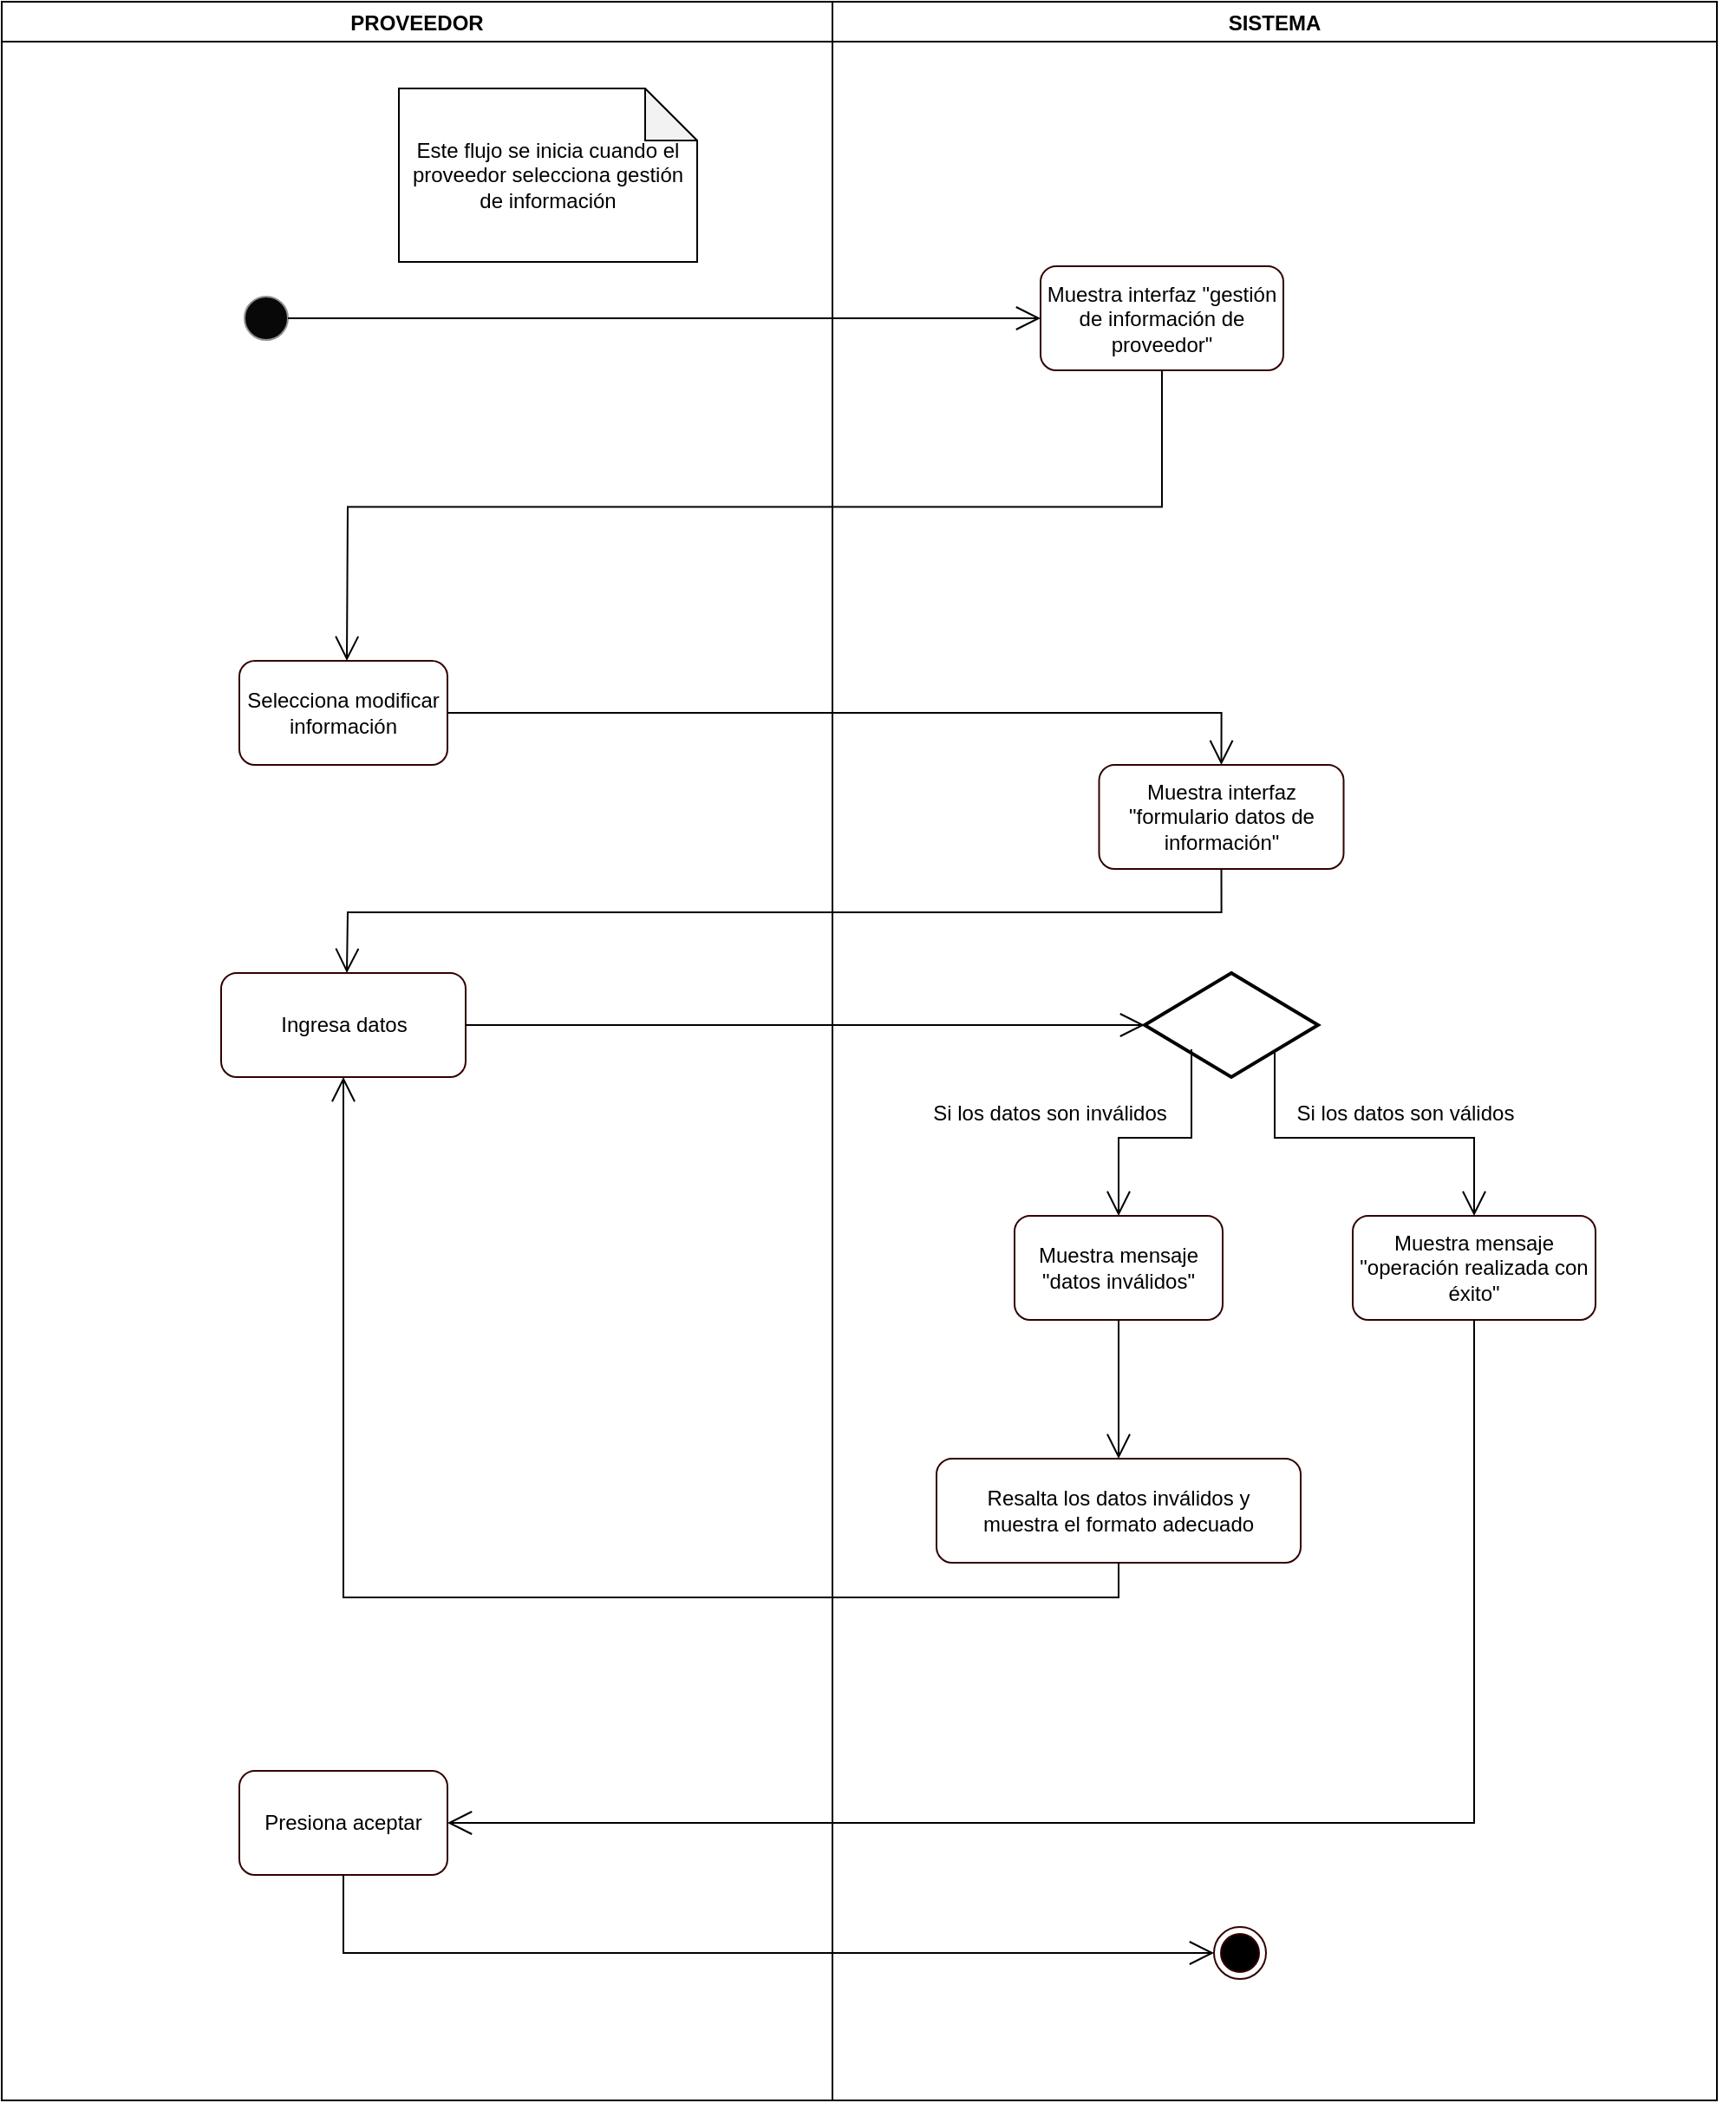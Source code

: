 <mxfile version="13.1.14" type="device"><diagram id="686NXosVufgYnWfXuDgi" name="Page-1"><mxGraphModel dx="1564" dy="11997" grid="1" gridSize="10" guides="1" tooltips="1" connect="1" arrows="1" fold="1" page="1" pageScale="1" pageWidth="827" pageHeight="1169" math="0" shadow="0"><root><mxCell id="0"/><mxCell id="1" parent="0"/><mxCell id="a0hUE-KFZvBC4ZBT25v0-1" value="PROVEEDOR" style="swimlane;gradientColor=none;" vertex="1" parent="1"><mxGeometry x="41" y="-10480" width="479" height="1210" as="geometry"/></mxCell><mxCell id="a0hUE-KFZvBC4ZBT25v0-2" value="" style="ellipse;whiteSpace=wrap;html=1;aspect=fixed;strokeColor=#919191;fillColor=#080808;gradientColor=none;" vertex="1" parent="a0hUE-KFZvBC4ZBT25v0-1"><mxGeometry x="140" y="170" width="25" height="25" as="geometry"/></mxCell><mxCell id="a0hUE-KFZvBC4ZBT25v0-3" value="Este flujo se inicia cuando el proveedor selecciona gestión de información" style="shape=note;whiteSpace=wrap;html=1;backgroundOutline=1;darkOpacity=0.05;" vertex="1" parent="a0hUE-KFZvBC4ZBT25v0-1"><mxGeometry x="229" y="50" width="172" height="100" as="geometry"/></mxCell><mxCell id="a0hUE-KFZvBC4ZBT25v0-4" value="" style="group" vertex="1" connectable="0" parent="a0hUE-KFZvBC4ZBT25v0-1"><mxGeometry x="29" y="300" width="417.5" height="760" as="geometry"/></mxCell><mxCell id="a0hUE-KFZvBC4ZBT25v0-5" value="" style="group" vertex="1" connectable="0" parent="a0hUE-KFZvBC4ZBT25v0-4"><mxGeometry width="417.5" height="140" as="geometry"/></mxCell><mxCell id="a0hUE-KFZvBC4ZBT25v0-10" value="Selecciona modificar información" style="rounded=1;whiteSpace=wrap;html=1;strokeColor=#330000;fillColor=#FFFFFF;gradientColor=none;" vertex="1" parent="a0hUE-KFZvBC4ZBT25v0-5"><mxGeometry x="108" y="80" width="120" height="60" as="geometry"/></mxCell><mxCell id="a0hUE-KFZvBC4ZBT25v0-83" value="" style="group" vertex="1" connectable="0" parent="a0hUE-KFZvBC4ZBT25v0-4"><mxGeometry x="97.5" y="260" width="141" height="520" as="geometry"/></mxCell><mxCell id="a0hUE-KFZvBC4ZBT25v0-81" value="" style="group" vertex="1" connectable="0" parent="a0hUE-KFZvBC4ZBT25v0-83"><mxGeometry width="141" height="520" as="geometry"/></mxCell><mxCell id="a0hUE-KFZvBC4ZBT25v0-80" value="" style="group" vertex="1" connectable="0" parent="a0hUE-KFZvBC4ZBT25v0-81"><mxGeometry width="141" height="520" as="geometry"/></mxCell><mxCell id="a0hUE-KFZvBC4ZBT25v0-77" value="" style="group" vertex="1" connectable="0" parent="a0hUE-KFZvBC4ZBT25v0-80"><mxGeometry width="141" height="520" as="geometry"/></mxCell><mxCell id="a0hUE-KFZvBC4ZBT25v0-76" value="" style="group" vertex="1" connectable="0" parent="a0hUE-KFZvBC4ZBT25v0-77"><mxGeometry width="141" height="520" as="geometry"/></mxCell><mxCell id="a0hUE-KFZvBC4ZBT25v0-75" value="" style="group" vertex="1" connectable="0" parent="a0hUE-KFZvBC4ZBT25v0-76"><mxGeometry width="141" height="520" as="geometry"/></mxCell><mxCell id="a0hUE-KFZvBC4ZBT25v0-74" value="" style="group" vertex="1" connectable="0" parent="a0hUE-KFZvBC4ZBT25v0-75"><mxGeometry width="141" height="520" as="geometry"/></mxCell><mxCell id="a0hUE-KFZvBC4ZBT25v0-19" value="Presiona aceptar" style="rounded=1;whiteSpace=wrap;html=1;strokeColor=#330000;fillColor=#FFFFFF;gradientColor=none;" vertex="1" parent="a0hUE-KFZvBC4ZBT25v0-74"><mxGeometry x="10.5" y="460" width="120" height="60" as="geometry"/></mxCell><mxCell id="a0hUE-KFZvBC4ZBT25v0-82" value="" style="group" vertex="1" connectable="0" parent="a0hUE-KFZvBC4ZBT25v0-74"><mxGeometry width="141" height="60" as="geometry"/></mxCell><mxCell id="a0hUE-KFZvBC4ZBT25v0-78" value="" style="group" vertex="1" connectable="0" parent="a0hUE-KFZvBC4ZBT25v0-82"><mxGeometry width="141" height="60" as="geometry"/></mxCell><mxCell id="a0hUE-KFZvBC4ZBT25v0-16" value="Ingresa datos" style="rounded=1;whiteSpace=wrap;html=1;strokeColor=#330000;fillColor=#FFFFFF;gradientColor=none;" vertex="1" parent="a0hUE-KFZvBC4ZBT25v0-78"><mxGeometry width="141" height="60" as="geometry"/></mxCell><mxCell id="a0hUE-KFZvBC4ZBT25v0-22" value="SISTEMA" style="swimlane;gradientColor=none;" vertex="1" parent="1"><mxGeometry x="520" y="-10480" width="510" height="1210" as="geometry"/></mxCell><mxCell id="a0hUE-KFZvBC4ZBT25v0-23" value="Muestra interfaz &quot;gestión de información de proveedor&quot;" style="rounded=1;whiteSpace=wrap;html=1;strokeColor=#330000;fillColor=#FFFFFF;gradientColor=none;" vertex="1" parent="a0hUE-KFZvBC4ZBT25v0-22"><mxGeometry x="120" y="152.5" width="140" height="60" as="geometry"/></mxCell><mxCell id="a0hUE-KFZvBC4ZBT25v0-24" value="" style="group" vertex="1" connectable="0" parent="a0hUE-KFZvBC4ZBT25v0-22"><mxGeometry x="50" y="560" width="470" height="340" as="geometry"/></mxCell><mxCell id="a0hUE-KFZvBC4ZBT25v0-79" value="" style="group" vertex="1" connectable="0" parent="a0hUE-KFZvBC4ZBT25v0-24"><mxGeometry width="390" height="340" as="geometry"/></mxCell><mxCell id="a0hUE-KFZvBC4ZBT25v0-25" value="" style="strokeWidth=2;html=1;shape=mxgraph.flowchart.decision;whiteSpace=wrap;fillColor=#FFFFFF;gradientColor=none;" vertex="1" parent="a0hUE-KFZvBC4ZBT25v0-79"><mxGeometry x="130" width="100" height="60" as="geometry"/></mxCell><mxCell id="a0hUE-KFZvBC4ZBT25v0-26" style="edgeStyle=orthogonalEdgeStyle;rounded=0;orthogonalLoop=1;jettySize=auto;html=1;exitX=0.5;exitY=0;exitDx=0;exitDy=0;entryX=0.27;entryY=0.733;entryDx=0;entryDy=0;entryPerimeter=0;startArrow=open;startFill=0;startSize=12;endArrow=none;endFill=0;endSize=12;targetPerimeterSpacing=0;" edge="1" parent="a0hUE-KFZvBC4ZBT25v0-79" source="a0hUE-KFZvBC4ZBT25v0-27" target="a0hUE-KFZvBC4ZBT25v0-25"><mxGeometry relative="1" as="geometry"/></mxCell><mxCell id="a0hUE-KFZvBC4ZBT25v0-27" value="Muestra mensaje &quot;datos inválidos&quot;" style="rounded=1;whiteSpace=wrap;html=1;strokeColor=#330000;fillColor=#FFFFFF;gradientColor=none;" vertex="1" parent="a0hUE-KFZvBC4ZBT25v0-79"><mxGeometry x="55" y="140" width="120" height="60" as="geometry"/></mxCell><mxCell id="a0hUE-KFZvBC4ZBT25v0-28" style="edgeStyle=orthogonalEdgeStyle;rounded=0;orthogonalLoop=1;jettySize=auto;html=1;exitX=0.5;exitY=0;exitDx=0;exitDy=0;entryX=0.75;entryY=0.75;entryDx=0;entryDy=0;entryPerimeter=0;startArrow=open;startFill=0;startSize=12;endArrow=none;endFill=0;endSize=12;targetPerimeterSpacing=0;" edge="1" parent="a0hUE-KFZvBC4ZBT25v0-79" source="a0hUE-KFZvBC4ZBT25v0-29" target="a0hUE-KFZvBC4ZBT25v0-25"><mxGeometry relative="1" as="geometry"/></mxCell><mxCell id="a0hUE-KFZvBC4ZBT25v0-29" value="Muestra mensaje &quot;operación realizada con éxito&quot;" style="rounded=1;whiteSpace=wrap;html=1;strokeColor=#330000;fillColor=#FFFFFF;gradientColor=none;" vertex="1" parent="a0hUE-KFZvBC4ZBT25v0-79"><mxGeometry x="250" y="140" width="140" height="60" as="geometry"/></mxCell><mxCell id="a0hUE-KFZvBC4ZBT25v0-30" value="Si los datos son válidos" style="text;html=1;align=center;verticalAlign=middle;resizable=0;points=[];autosize=1;" vertex="1" parent="a0hUE-KFZvBC4ZBT25v0-79"><mxGeometry x="210" y="71" width="140" height="20" as="geometry"/></mxCell><mxCell id="a0hUE-KFZvBC4ZBT25v0-31" value="Si los datos son inválidos" style="text;html=1;align=center;verticalAlign=middle;resizable=0;points=[];autosize=1;" vertex="1" parent="a0hUE-KFZvBC4ZBT25v0-79"><mxGeometry y="71" width="150" height="20" as="geometry"/></mxCell><mxCell id="a0hUE-KFZvBC4ZBT25v0-32" style="edgeStyle=orthogonalEdgeStyle;rounded=0;orthogonalLoop=1;jettySize=auto;html=1;exitX=0.5;exitY=0;exitDx=0;exitDy=0;entryX=0.5;entryY=1;entryDx=0;entryDy=0;startArrow=open;startFill=0;startSize=12;endArrow=none;endFill=0;endSize=12;targetPerimeterSpacing=0;" edge="1" parent="a0hUE-KFZvBC4ZBT25v0-79" source="a0hUE-KFZvBC4ZBT25v0-33" target="a0hUE-KFZvBC4ZBT25v0-27"><mxGeometry relative="1" as="geometry"/></mxCell><mxCell id="a0hUE-KFZvBC4ZBT25v0-33" value="Resalta los datos inválidos y&lt;br/&gt;muestra el formato adecuado" style="rounded=1;whiteSpace=wrap;html=1;strokeColor=#330000;fillColor=#FFFFFF;gradientColor=none;" vertex="1" parent="a0hUE-KFZvBC4ZBT25v0-79"><mxGeometry x="10" y="280" width="210" height="60" as="geometry"/></mxCell><mxCell id="a0hUE-KFZvBC4ZBT25v0-49" value="" style="ellipse;html=1;shape=endState;fillColor=#000000;strokeColor=#330000;" vertex="1" parent="a0hUE-KFZvBC4ZBT25v0-22"><mxGeometry x="220" y="1110" width="30" height="30" as="geometry"/></mxCell><mxCell id="a0hUE-KFZvBC4ZBT25v0-84" value="Muestra interfaz &quot;formulario datos de información&quot;" style="rounded=1;whiteSpace=wrap;html=1;strokeColor=#330000;fillColor=#FFFFFF;gradientColor=none;" vertex="1" parent="a0hUE-KFZvBC4ZBT25v0-22"><mxGeometry x="153.75" y="440" width="141" height="60" as="geometry"/></mxCell><mxCell id="a0hUE-KFZvBC4ZBT25v0-57" style="edgeStyle=orthogonalEdgeStyle;rounded=0;orthogonalLoop=1;jettySize=auto;html=1;exitX=1;exitY=0.5;exitDx=0;exitDy=0;entryX=0;entryY=0.5;entryDx=0;entryDy=0;endSize=12;endArrow=open;endFill=0;" edge="1" parent="1" source="a0hUE-KFZvBC4ZBT25v0-2" target="a0hUE-KFZvBC4ZBT25v0-23"><mxGeometry relative="1" as="geometry"/></mxCell><mxCell id="a0hUE-KFZvBC4ZBT25v0-58" style="edgeStyle=orthogonalEdgeStyle;rounded=0;orthogonalLoop=1;jettySize=auto;html=1;exitX=0.5;exitY=1;exitDx=0;exitDy=0;endArrow=open;endFill=0;endSize=12;" edge="1" parent="1" source="a0hUE-KFZvBC4ZBT25v0-23"><mxGeometry relative="1" as="geometry"><mxPoint x="240" y="-10100" as="targetPoint"/></mxGeometry></mxCell><mxCell id="a0hUE-KFZvBC4ZBT25v0-65" style="edgeStyle=orthogonalEdgeStyle;rounded=0;orthogonalLoop=1;jettySize=auto;html=1;exitX=0.5;exitY=1;exitDx=0;exitDy=0;entryX=0;entryY=0.5;entryDx=0;entryDy=0;endArrow=open;endFill=0;endSize=12;" edge="1" parent="1" source="a0hUE-KFZvBC4ZBT25v0-19" target="a0hUE-KFZvBC4ZBT25v0-49"><mxGeometry relative="1" as="geometry"/></mxCell><mxCell id="a0hUE-KFZvBC4ZBT25v0-85" style="edgeStyle=orthogonalEdgeStyle;rounded=0;orthogonalLoop=1;jettySize=auto;html=1;exitX=1;exitY=0.5;exitDx=0;exitDy=0;entryX=0.5;entryY=0;entryDx=0;entryDy=0;endArrow=open;endFill=0;endSize=12;" edge="1" parent="1" source="a0hUE-KFZvBC4ZBT25v0-10" target="a0hUE-KFZvBC4ZBT25v0-84"><mxGeometry relative="1" as="geometry"/></mxCell><mxCell id="a0hUE-KFZvBC4ZBT25v0-89" style="edgeStyle=orthogonalEdgeStyle;rounded=0;orthogonalLoop=1;jettySize=auto;html=1;exitX=0.5;exitY=1;exitDx=0;exitDy=0;endArrow=open;endFill=0;endSize=12;" edge="1" parent="1" source="a0hUE-KFZvBC4ZBT25v0-84"><mxGeometry relative="1" as="geometry"><mxPoint x="240" y="-9920" as="targetPoint"/></mxGeometry></mxCell><mxCell id="a0hUE-KFZvBC4ZBT25v0-90" style="edgeStyle=orthogonalEdgeStyle;rounded=0;orthogonalLoop=1;jettySize=auto;html=1;exitX=1;exitY=0.5;exitDx=0;exitDy=0;entryX=0;entryY=0.5;entryDx=0;entryDy=0;entryPerimeter=0;endArrow=open;endFill=0;endSize=12;" edge="1" parent="1" source="a0hUE-KFZvBC4ZBT25v0-16" target="a0hUE-KFZvBC4ZBT25v0-25"><mxGeometry relative="1" as="geometry"/></mxCell><mxCell id="a0hUE-KFZvBC4ZBT25v0-91" style="edgeStyle=orthogonalEdgeStyle;rounded=0;orthogonalLoop=1;jettySize=auto;html=1;exitX=0.5;exitY=1;exitDx=0;exitDy=0;entryX=0.5;entryY=1;entryDx=0;entryDy=0;endArrow=open;endFill=0;endSize=12;" edge="1" parent="1" source="a0hUE-KFZvBC4ZBT25v0-33" target="a0hUE-KFZvBC4ZBT25v0-16"><mxGeometry relative="1" as="geometry"/></mxCell><mxCell id="a0hUE-KFZvBC4ZBT25v0-92" style="edgeStyle=orthogonalEdgeStyle;rounded=0;orthogonalLoop=1;jettySize=auto;html=1;exitX=0.5;exitY=1;exitDx=0;exitDy=0;entryX=1;entryY=0.5;entryDx=0;entryDy=0;endArrow=open;endFill=0;endSize=12;" edge="1" parent="1" source="a0hUE-KFZvBC4ZBT25v0-29" target="a0hUE-KFZvBC4ZBT25v0-19"><mxGeometry relative="1" as="geometry"/></mxCell></root></mxGraphModel></diagram></mxfile>